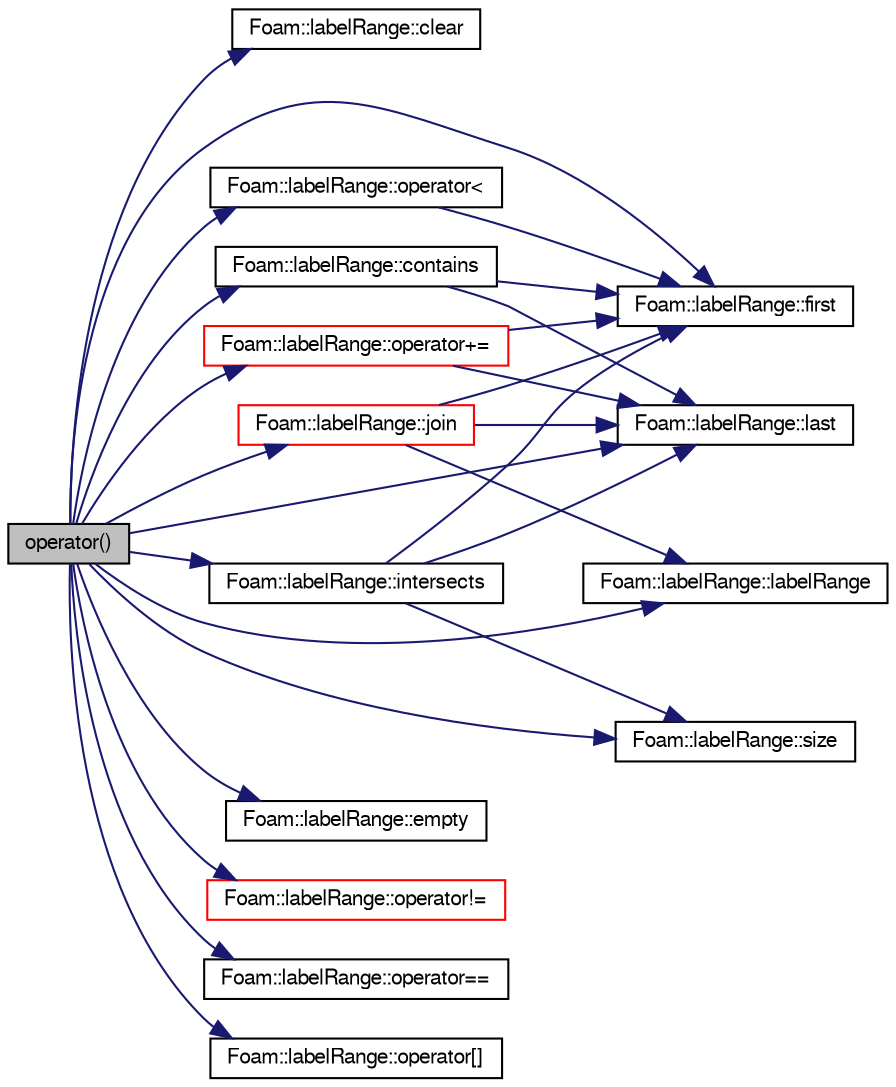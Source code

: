 digraph "operator()"
{
  bgcolor="transparent";
  edge [fontname="FreeSans",fontsize="10",labelfontname="FreeSans",labelfontsize="10"];
  node [fontname="FreeSans",fontsize="10",shape=record];
  rankdir="LR";
  Node0 [label="operator()",height=0.2,width=0.4,color="black", fillcolor="grey75", style="filled", fontcolor="black"];
  Node0 -> Node1 [color="midnightblue",fontsize="10",style="solid",fontname="FreeSans"];
  Node1 [label="Foam::labelRange::clear",height=0.2,width=0.4,color="black",URL="$a28142.html#ac8bb3912a3ce86b15842e79d0b421204",tooltip="Reset to zero size. "];
  Node0 -> Node2 [color="midnightblue",fontsize="10",style="solid",fontname="FreeSans"];
  Node2 [label="Foam::labelRange::contains",height=0.2,width=0.4,color="black",URL="$a28142.html#a50114c46d043f4983cbbae81874ec5fa",tooltip="Return true if the value is within the range. "];
  Node2 -> Node3 [color="midnightblue",fontsize="10",style="solid",fontname="FreeSans"];
  Node3 [label="Foam::labelRange::first",height=0.2,width=0.4,color="black",URL="$a28142.html#a738c052b6c0f0818e63a823f55c43810",tooltip="The (inclusive) lower value of the range. "];
  Node2 -> Node4 [color="midnightblue",fontsize="10",style="solid",fontname="FreeSans"];
  Node4 [label="Foam::labelRange::last",height=0.2,width=0.4,color="black",URL="$a28142.html#aa7bd9148c949f450cc02fda88f421e8b",tooltip="The (inclusive) upper value of the range. "];
  Node0 -> Node5 [color="midnightblue",fontsize="10",style="solid",fontname="FreeSans"];
  Node5 [label="Foam::labelRange::empty",height=0.2,width=0.4,color="black",URL="$a28142.html#a644718bb2fb240de962dc3c9a1fdf0dc",tooltip="Is the range empty? "];
  Node0 -> Node3 [color="midnightblue",fontsize="10",style="solid",fontname="FreeSans"];
  Node0 -> Node6 [color="midnightblue",fontsize="10",style="solid",fontname="FreeSans"];
  Node6 [label="Foam::labelRange::intersects",height=0.2,width=0.4,color="black",URL="$a28142.html#a52822420fa33ab1ebe04c1416efb68c8",tooltip="Return true if the ranges intersect. "];
  Node6 -> Node3 [color="midnightblue",fontsize="10",style="solid",fontname="FreeSans"];
  Node6 -> Node4 [color="midnightblue",fontsize="10",style="solid",fontname="FreeSans"];
  Node6 -> Node7 [color="midnightblue",fontsize="10",style="solid",fontname="FreeSans"];
  Node7 [label="Foam::labelRange::size",height=0.2,width=0.4,color="black",URL="$a28142.html#a47b3bf30da1eb3ab8076b5fbe00e0494",tooltip="Return the effective size of the range. "];
  Node0 -> Node8 [color="midnightblue",fontsize="10",style="solid",fontname="FreeSans"];
  Node8 [label="Foam::labelRange::join",height=0.2,width=0.4,color="red",URL="$a28142.html#a35796531a3d7c19a0c7e79789b23da46",tooltip="Return a joined range, squashing any gaps in between. "];
  Node8 -> Node3 [color="midnightblue",fontsize="10",style="solid",fontname="FreeSans"];
  Node8 -> Node9 [color="midnightblue",fontsize="10",style="solid",fontname="FreeSans"];
  Node9 [label="Foam::labelRange::labelRange",height=0.2,width=0.4,color="black",URL="$a28142.html#ade70efe3cbcbdce7f3b1de0be93d6243",tooltip="Construct an empty range. "];
  Node8 -> Node4 [color="midnightblue",fontsize="10",style="solid",fontname="FreeSans"];
  Node0 -> Node9 [color="midnightblue",fontsize="10",style="solid",fontname="FreeSans"];
  Node0 -> Node4 [color="midnightblue",fontsize="10",style="solid",fontname="FreeSans"];
  Node0 -> Node12 [color="midnightblue",fontsize="10",style="solid",fontname="FreeSans"];
  Node12 [label="Foam::labelRange::operator!=",height=0.2,width=0.4,color="red",URL="$a28142.html#aec9496b4ff56d452b4b4f7aef4844e16"];
  Node0 -> Node14 [color="midnightblue",fontsize="10",style="solid",fontname="FreeSans"];
  Node14 [label="Foam::labelRange::operator+=",height=0.2,width=0.4,color="red",URL="$a28142.html#aed43f56756faacf96279e83e7ad49f5c",tooltip="Join ranges, squashing any gaps in between. "];
  Node14 -> Node3 [color="midnightblue",fontsize="10",style="solid",fontname="FreeSans"];
  Node14 -> Node4 [color="midnightblue",fontsize="10",style="solid",fontname="FreeSans"];
  Node0 -> Node15 [color="midnightblue",fontsize="10",style="solid",fontname="FreeSans"];
  Node15 [label="Foam::labelRange::operator\<",height=0.2,width=0.4,color="black",URL="$a28142.html#a97e03a7a9a0a4a369b0e91bb5d2babc0",tooltip="Comparison function for sorting, compares the start. "];
  Node15 -> Node3 [color="midnightblue",fontsize="10",style="solid",fontname="FreeSans"];
  Node0 -> Node16 [color="midnightblue",fontsize="10",style="solid",fontname="FreeSans"];
  Node16 [label="Foam::labelRange::operator==",height=0.2,width=0.4,color="black",URL="$a28142.html#a531377760de64bd665ab98b82a3772e7"];
  Node0 -> Node17 [color="midnightblue",fontsize="10",style="solid",fontname="FreeSans"];
  Node17 [label="Foam::labelRange::operator[]",height=0.2,width=0.4,color="black",URL="$a28142.html#ac257414e55d2730ea0365963721a8aa6",tooltip="Return element in range, no bounds checking. "];
  Node0 -> Node7 [color="midnightblue",fontsize="10",style="solid",fontname="FreeSans"];
}
